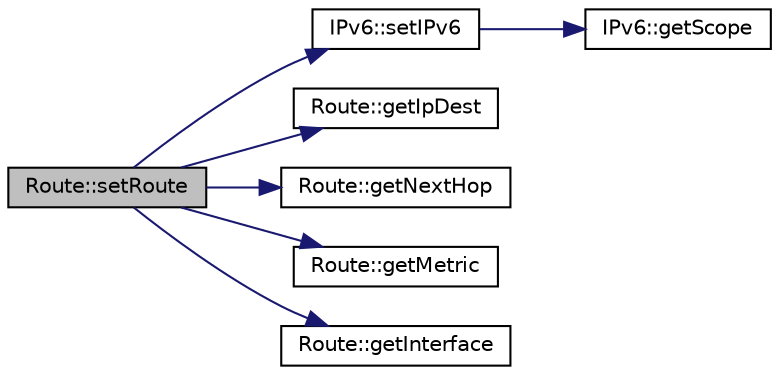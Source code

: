 digraph "Route::setRoute"
{
  edge [fontname="Helvetica",fontsize="10",labelfontname="Helvetica",labelfontsize="10"];
  node [fontname="Helvetica",fontsize="10",shape=record];
  rankdir="LR";
  Node1 [label="Route::setRoute",height=0.2,width=0.4,color="black", fillcolor="grey75", style="filled" fontcolor="black"];
  Node1 -> Node2 [color="midnightblue",fontsize="10",style="solid",fontname="Helvetica"];
  Node2 [label="IPv6::setIPv6",height=0.2,width=0.4,color="black", fillcolor="white", style="filled",URL="$class_i_pv6.html#ac22e0218bb46d0b7f8f68dbd1a26daec",tooltip="Change the IPv6 by an other one. "];
  Node2 -> Node3 [color="midnightblue",fontsize="10",style="solid",fontname="Helvetica"];
  Node3 [label="IPv6::getScope",height=0.2,width=0.4,color="black", fillcolor="white", style="filled",URL="$class_i_pv6.html#ae75caad1c1802d45c3a7ddfae8e883d7"];
  Node1 -> Node4 [color="midnightblue",fontsize="10",style="solid",fontname="Helvetica"];
  Node4 [label="Route::getIpDest",height=0.2,width=0.4,color="black", fillcolor="white", style="filled",URL="$class_route.html#aa0035cede27822c197601bdfa7882e69"];
  Node1 -> Node5 [color="midnightblue",fontsize="10",style="solid",fontname="Helvetica"];
  Node5 [label="Route::getNextHop",height=0.2,width=0.4,color="black", fillcolor="white", style="filled",URL="$class_route.html#a4a0770b65b97df312e393da10320d607"];
  Node1 -> Node6 [color="midnightblue",fontsize="10",style="solid",fontname="Helvetica"];
  Node6 [label="Route::getMetric",height=0.2,width=0.4,color="black", fillcolor="white", style="filled",URL="$class_route.html#a9830d198125bca554a1019e371c8c875"];
  Node1 -> Node7 [color="midnightblue",fontsize="10",style="solid",fontname="Helvetica"];
  Node7 [label="Route::getInterface",height=0.2,width=0.4,color="black", fillcolor="white", style="filled",URL="$class_route.html#ac0ff4805ca69efbefd4dd7242fcc82c0"];
}
